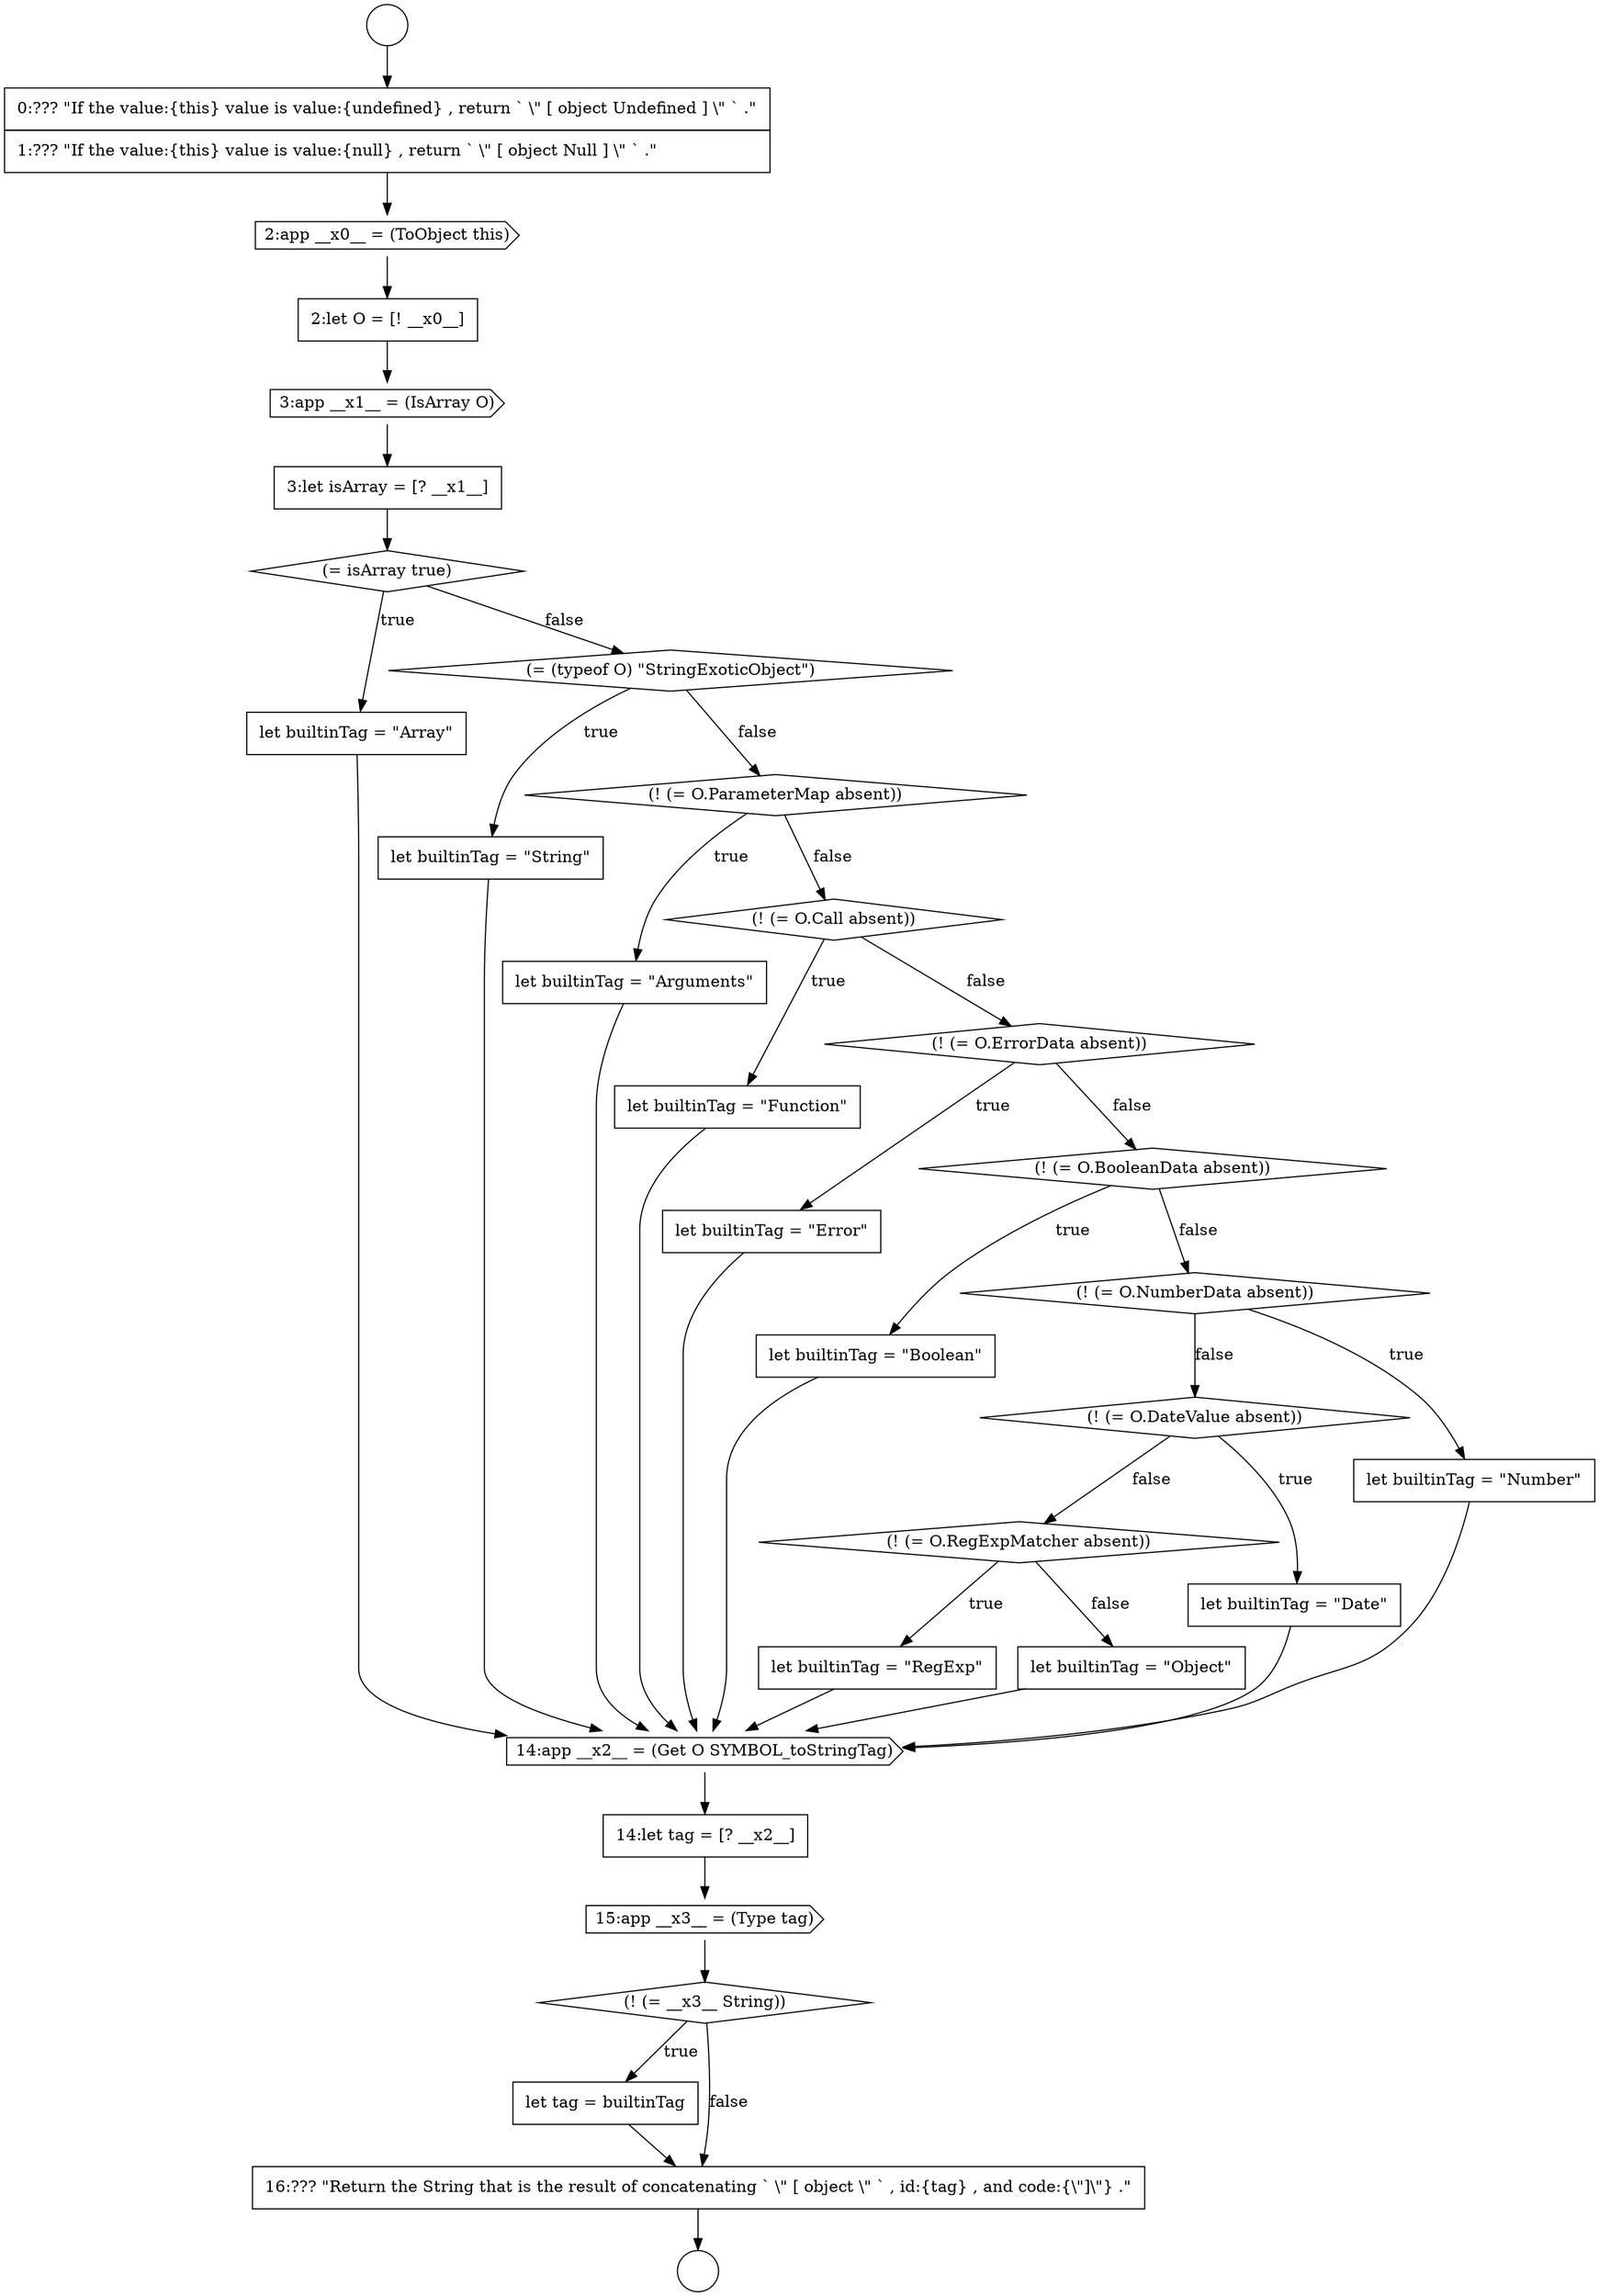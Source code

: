 digraph {
  node10901 [shape=none, margin=0, label=<<font color="black">
    <table border="0" cellborder="1" cellspacing="0" cellpadding="10">
      <tr><td align="left">let builtinTag = &quot;Error&quot;</td></tr>
    </table>
  </font>> color="black" fillcolor="white" style=filled]
  node10908 [shape=diamond, label=<<font color="black">(! (= O.RegExpMatcher absent))</font>> color="black" fillcolor="white" style=filled]
  node10903 [shape=none, margin=0, label=<<font color="black">
    <table border="0" cellborder="1" cellspacing="0" cellpadding="10">
      <tr><td align="left">let builtinTag = &quot;Boolean&quot;</td></tr>
    </table>
  </font>> color="black" fillcolor="white" style=filled]
  node10891 [shape=none, margin=0, label=<<font color="black">
    <table border="0" cellborder="1" cellspacing="0" cellpadding="10">
      <tr><td align="left">3:let isArray = [? __x1__]</td></tr>
    </table>
  </font>> color="black" fillcolor="white" style=filled]
  node10913 [shape=cds, label=<<font color="black">15:app __x3__ = (Type tag)</font>> color="black" fillcolor="white" style=filled]
  node10895 [shape=none, margin=0, label=<<font color="black">
    <table border="0" cellborder="1" cellspacing="0" cellpadding="10">
      <tr><td align="left">let builtinTag = &quot;String&quot;</td></tr>
    </table>
  </font>> color="black" fillcolor="white" style=filled]
  node10911 [shape=cds, label=<<font color="black">14:app __x2__ = (Get O SYMBOL_toStringTag)</font>> color="black" fillcolor="white" style=filled]
  node10887 [shape=none, margin=0, label=<<font color="black">
    <table border="0" cellborder="1" cellspacing="0" cellpadding="10">
      <tr><td align="left">0:??? &quot;If the value:{this} value is value:{undefined} , return ` \&quot; [ object Undefined ] \&quot; ` .&quot;</td></tr>
      <tr><td align="left">1:??? &quot;If the value:{this} value is value:{null} , return ` \&quot; [ object Null ] \&quot; ` .&quot;</td></tr>
    </table>
  </font>> color="black" fillcolor="white" style=filled]
  node10914 [shape=diamond, label=<<font color="black">(! (= __x3__ String))</font>> color="black" fillcolor="white" style=filled]
  node10890 [shape=cds, label=<<font color="black">3:app __x1__ = (IsArray O)</font>> color="black" fillcolor="white" style=filled]
  node10906 [shape=diamond, label=<<font color="black">(! (= O.DateValue absent))</font>> color="black" fillcolor="white" style=filled]
  node10893 [shape=none, margin=0, label=<<font color="black">
    <table border="0" cellborder="1" cellspacing="0" cellpadding="10">
      <tr><td align="left">let builtinTag = &quot;Array&quot;</td></tr>
    </table>
  </font>> color="black" fillcolor="white" style=filled]
  node10889 [shape=none, margin=0, label=<<font color="black">
    <table border="0" cellborder="1" cellspacing="0" cellpadding="10">
      <tr><td align="left">2:let O = [! __x0__]</td></tr>
    </table>
  </font>> color="black" fillcolor="white" style=filled]
  node10915 [shape=none, margin=0, label=<<font color="black">
    <table border="0" cellborder="1" cellspacing="0" cellpadding="10">
      <tr><td align="left">let tag = builtinTag</td></tr>
    </table>
  </font>> color="black" fillcolor="white" style=filled]
  node10885 [shape=circle label=" " color="black" fillcolor="white" style=filled]
  node10909 [shape=none, margin=0, label=<<font color="black">
    <table border="0" cellborder="1" cellspacing="0" cellpadding="10">
      <tr><td align="left">let builtinTag = &quot;RegExp&quot;</td></tr>
    </table>
  </font>> color="black" fillcolor="white" style=filled]
  node10892 [shape=diamond, label=<<font color="black">(= isArray true)</font>> color="black" fillcolor="white" style=filled]
  node10896 [shape=diamond, label=<<font color="black">(! (= O.ParameterMap absent))</font>> color="black" fillcolor="white" style=filled]
  node10912 [shape=none, margin=0, label=<<font color="black">
    <table border="0" cellborder="1" cellspacing="0" cellpadding="10">
      <tr><td align="left">14:let tag = [? __x2__]</td></tr>
    </table>
  </font>> color="black" fillcolor="white" style=filled]
  node10886 [shape=circle label=" " color="black" fillcolor="white" style=filled]
  node10907 [shape=none, margin=0, label=<<font color="black">
    <table border="0" cellborder="1" cellspacing="0" cellpadding="10">
      <tr><td align="left">let builtinTag = &quot;Date&quot;</td></tr>
    </table>
  </font>> color="black" fillcolor="white" style=filled]
  node10897 [shape=none, margin=0, label=<<font color="black">
    <table border="0" cellborder="1" cellspacing="0" cellpadding="10">
      <tr><td align="left">let builtinTag = &quot;Arguments&quot;</td></tr>
    </table>
  </font>> color="black" fillcolor="white" style=filled]
  node10904 [shape=diamond, label=<<font color="black">(! (= O.NumberData absent))</font>> color="black" fillcolor="white" style=filled]
  node10894 [shape=diamond, label=<<font color="black">(= (typeof O) &quot;StringExoticObject&quot;)</font>> color="black" fillcolor="white" style=filled]
  node10910 [shape=none, margin=0, label=<<font color="black">
    <table border="0" cellborder="1" cellspacing="0" cellpadding="10">
      <tr><td align="left">let builtinTag = &quot;Object&quot;</td></tr>
    </table>
  </font>> color="black" fillcolor="white" style=filled]
  node10898 [shape=diamond, label=<<font color="black">(! (= O.Call absent))</font>> color="black" fillcolor="white" style=filled]
  node10888 [shape=cds, label=<<font color="black">2:app __x0__ = (ToObject this)</font>> color="black" fillcolor="white" style=filled]
  node10899 [shape=none, margin=0, label=<<font color="black">
    <table border="0" cellborder="1" cellspacing="0" cellpadding="10">
      <tr><td align="left">let builtinTag = &quot;Function&quot;</td></tr>
    </table>
  </font>> color="black" fillcolor="white" style=filled]
  node10905 [shape=none, margin=0, label=<<font color="black">
    <table border="0" cellborder="1" cellspacing="0" cellpadding="10">
      <tr><td align="left">let builtinTag = &quot;Number&quot;</td></tr>
    </table>
  </font>> color="black" fillcolor="white" style=filled]
  node10900 [shape=diamond, label=<<font color="black">(! (= O.ErrorData absent))</font>> color="black" fillcolor="white" style=filled]
  node10916 [shape=none, margin=0, label=<<font color="black">
    <table border="0" cellborder="1" cellspacing="0" cellpadding="10">
      <tr><td align="left">16:??? &quot;Return the String that is the result of concatenating ` \&quot; [ object \&quot; ` , id:{tag} , and code:{\&quot;]\&quot;} .&quot;</td></tr>
    </table>
  </font>> color="black" fillcolor="white" style=filled]
  node10902 [shape=diamond, label=<<font color="black">(! (= O.BooleanData absent))</font>> color="black" fillcolor="white" style=filled]
  node10891 -> node10892 [ color="black"]
  node10906 -> node10907 [label=<<font color="black">true</font>> color="black"]
  node10906 -> node10908 [label=<<font color="black">false</font>> color="black"]
  node10892 -> node10893 [label=<<font color="black">true</font>> color="black"]
  node10892 -> node10894 [label=<<font color="black">false</font>> color="black"]
  node10893 -> node10911 [ color="black"]
  node10885 -> node10887 [ color="black"]
  node10912 -> node10913 [ color="black"]
  node10916 -> node10886 [ color="black"]
  node10903 -> node10911 [ color="black"]
  node10895 -> node10911 [ color="black"]
  node10911 -> node10912 [ color="black"]
  node10902 -> node10903 [label=<<font color="black">true</font>> color="black"]
  node10902 -> node10904 [label=<<font color="black">false</font>> color="black"]
  node10899 -> node10911 [ color="black"]
  node10889 -> node10890 [ color="black"]
  node10910 -> node10911 [ color="black"]
  node10888 -> node10889 [ color="black"]
  node10896 -> node10897 [label=<<font color="black">true</font>> color="black"]
  node10896 -> node10898 [label=<<font color="black">false</font>> color="black"]
  node10894 -> node10895 [label=<<font color="black">true</font>> color="black"]
  node10894 -> node10896 [label=<<font color="black">false</font>> color="black"]
  node10900 -> node10901 [label=<<font color="black">true</font>> color="black"]
  node10900 -> node10902 [label=<<font color="black">false</font>> color="black"]
  node10905 -> node10911 [ color="black"]
  node10887 -> node10888 [ color="black"]
  node10908 -> node10909 [label=<<font color="black">true</font>> color="black"]
  node10908 -> node10910 [label=<<font color="black">false</font>> color="black"]
  node10904 -> node10905 [label=<<font color="black">true</font>> color="black"]
  node10904 -> node10906 [label=<<font color="black">false</font>> color="black"]
  node10898 -> node10899 [label=<<font color="black">true</font>> color="black"]
  node10898 -> node10900 [label=<<font color="black">false</font>> color="black"]
  node10915 -> node10916 [ color="black"]
  node10909 -> node10911 [ color="black"]
  node10897 -> node10911 [ color="black"]
  node10890 -> node10891 [ color="black"]
  node10907 -> node10911 [ color="black"]
  node10913 -> node10914 [ color="black"]
  node10901 -> node10911 [ color="black"]
  node10914 -> node10915 [label=<<font color="black">true</font>> color="black"]
  node10914 -> node10916 [label=<<font color="black">false</font>> color="black"]
}
